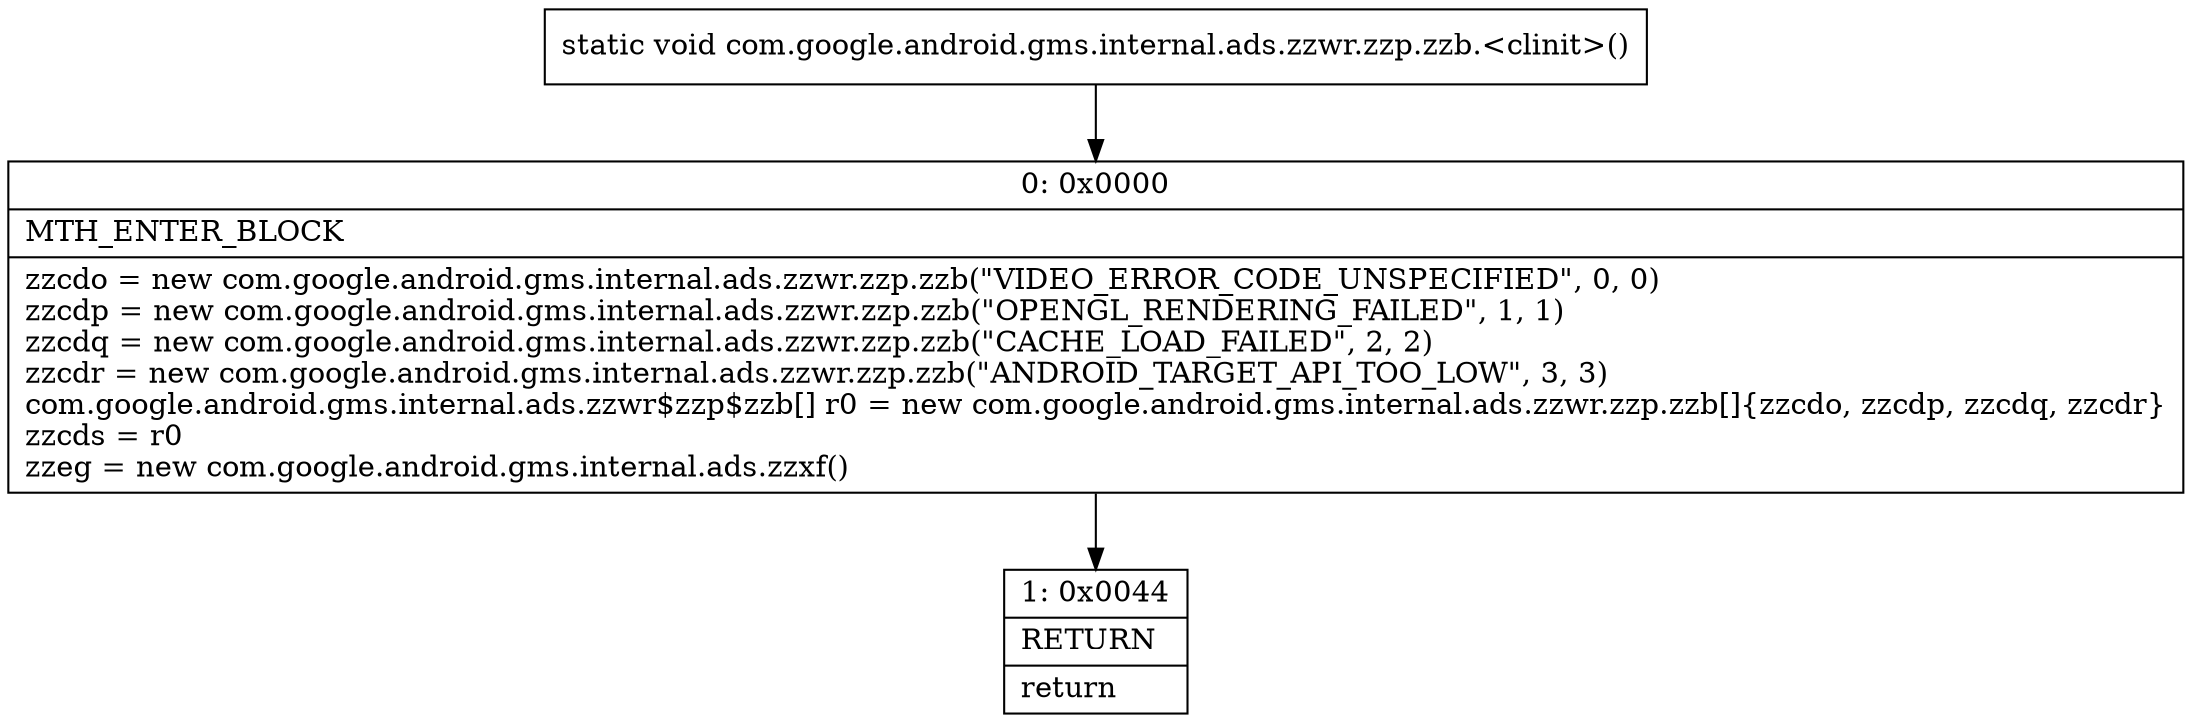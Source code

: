 digraph "CFG forcom.google.android.gms.internal.ads.zzwr.zzp.zzb.\<clinit\>()V" {
Node_0 [shape=record,label="{0\:\ 0x0000|MTH_ENTER_BLOCK\l|zzcdo = new com.google.android.gms.internal.ads.zzwr.zzp.zzb(\"VIDEO_ERROR_CODE_UNSPECIFIED\", 0, 0)\lzzcdp = new com.google.android.gms.internal.ads.zzwr.zzp.zzb(\"OPENGL_RENDERING_FAILED\", 1, 1)\lzzcdq = new com.google.android.gms.internal.ads.zzwr.zzp.zzb(\"CACHE_LOAD_FAILED\", 2, 2)\lzzcdr = new com.google.android.gms.internal.ads.zzwr.zzp.zzb(\"ANDROID_TARGET_API_TOO_LOW\", 3, 3)\lcom.google.android.gms.internal.ads.zzwr$zzp$zzb[] r0 = new com.google.android.gms.internal.ads.zzwr.zzp.zzb[]\{zzcdo, zzcdp, zzcdq, zzcdr\}\lzzcds = r0\lzzeg = new com.google.android.gms.internal.ads.zzxf()\l}"];
Node_1 [shape=record,label="{1\:\ 0x0044|RETURN\l|return\l}"];
MethodNode[shape=record,label="{static void com.google.android.gms.internal.ads.zzwr.zzp.zzb.\<clinit\>() }"];
MethodNode -> Node_0;
Node_0 -> Node_1;
}

